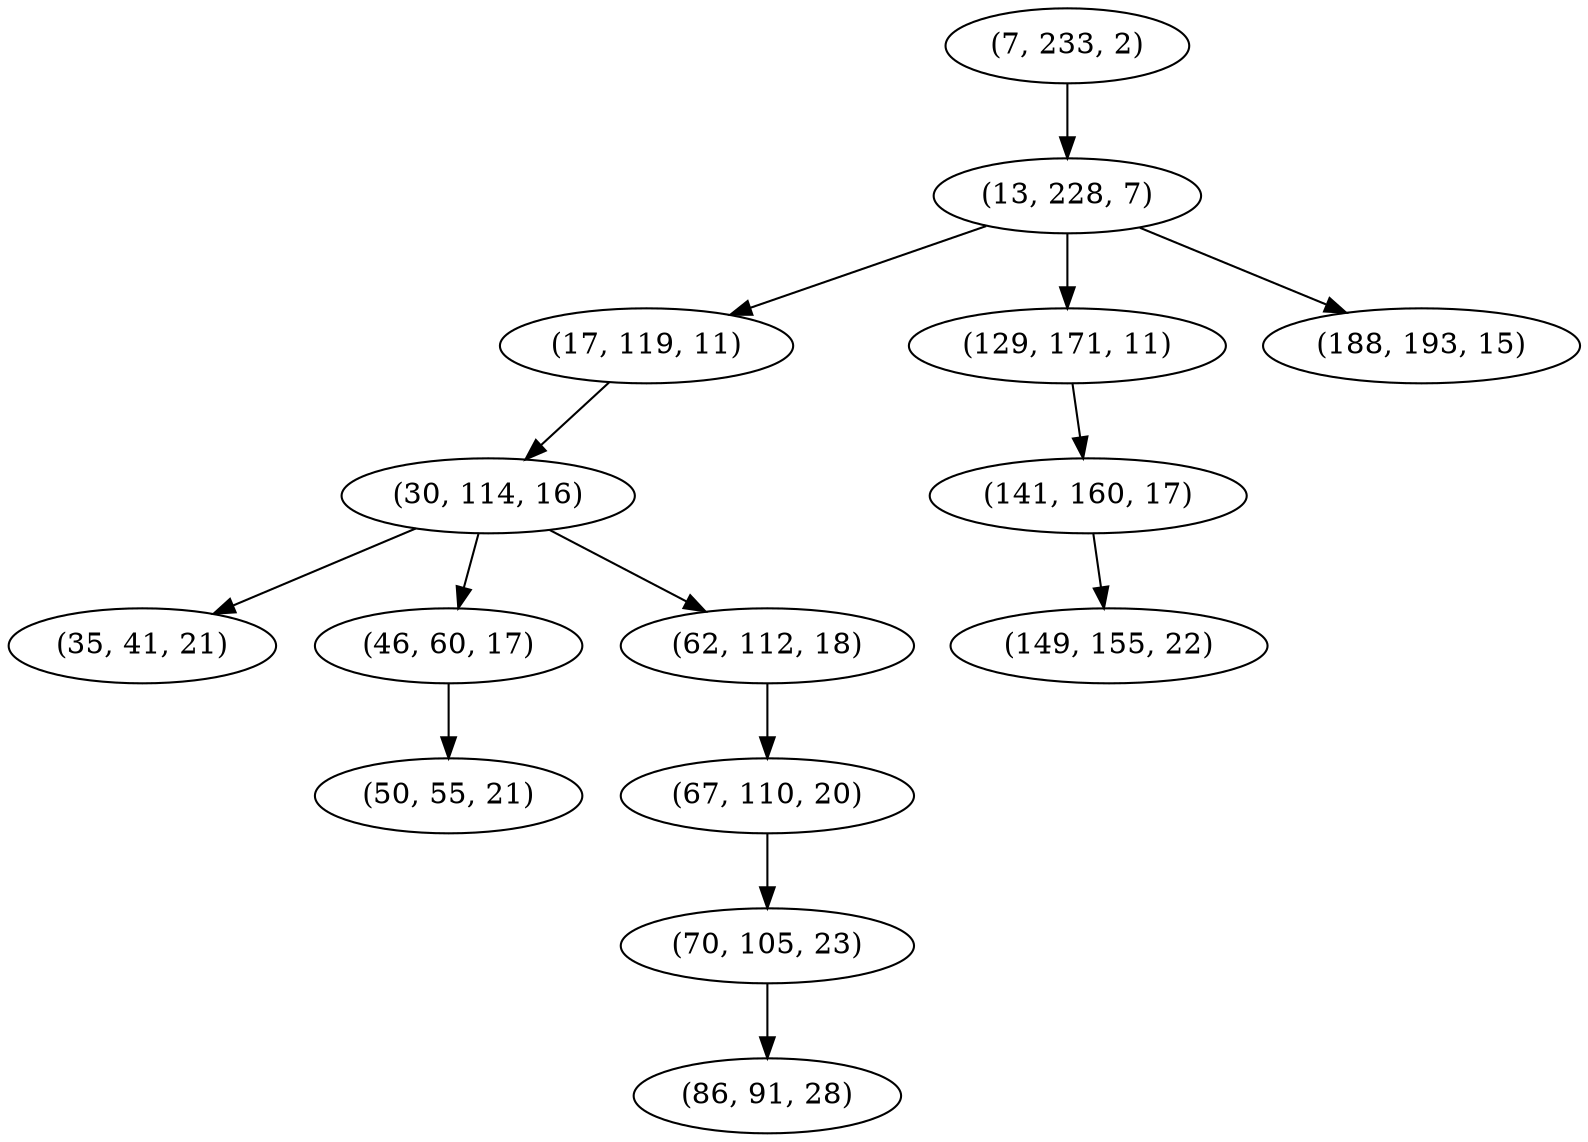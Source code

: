 digraph tree {
    "(7, 233, 2)";
    "(13, 228, 7)";
    "(17, 119, 11)";
    "(30, 114, 16)";
    "(35, 41, 21)";
    "(46, 60, 17)";
    "(50, 55, 21)";
    "(62, 112, 18)";
    "(67, 110, 20)";
    "(70, 105, 23)";
    "(86, 91, 28)";
    "(129, 171, 11)";
    "(141, 160, 17)";
    "(149, 155, 22)";
    "(188, 193, 15)";
    "(7, 233, 2)" -> "(13, 228, 7)";
    "(13, 228, 7)" -> "(17, 119, 11)";
    "(13, 228, 7)" -> "(129, 171, 11)";
    "(13, 228, 7)" -> "(188, 193, 15)";
    "(17, 119, 11)" -> "(30, 114, 16)";
    "(30, 114, 16)" -> "(35, 41, 21)";
    "(30, 114, 16)" -> "(46, 60, 17)";
    "(30, 114, 16)" -> "(62, 112, 18)";
    "(46, 60, 17)" -> "(50, 55, 21)";
    "(62, 112, 18)" -> "(67, 110, 20)";
    "(67, 110, 20)" -> "(70, 105, 23)";
    "(70, 105, 23)" -> "(86, 91, 28)";
    "(129, 171, 11)" -> "(141, 160, 17)";
    "(141, 160, 17)" -> "(149, 155, 22)";
}
